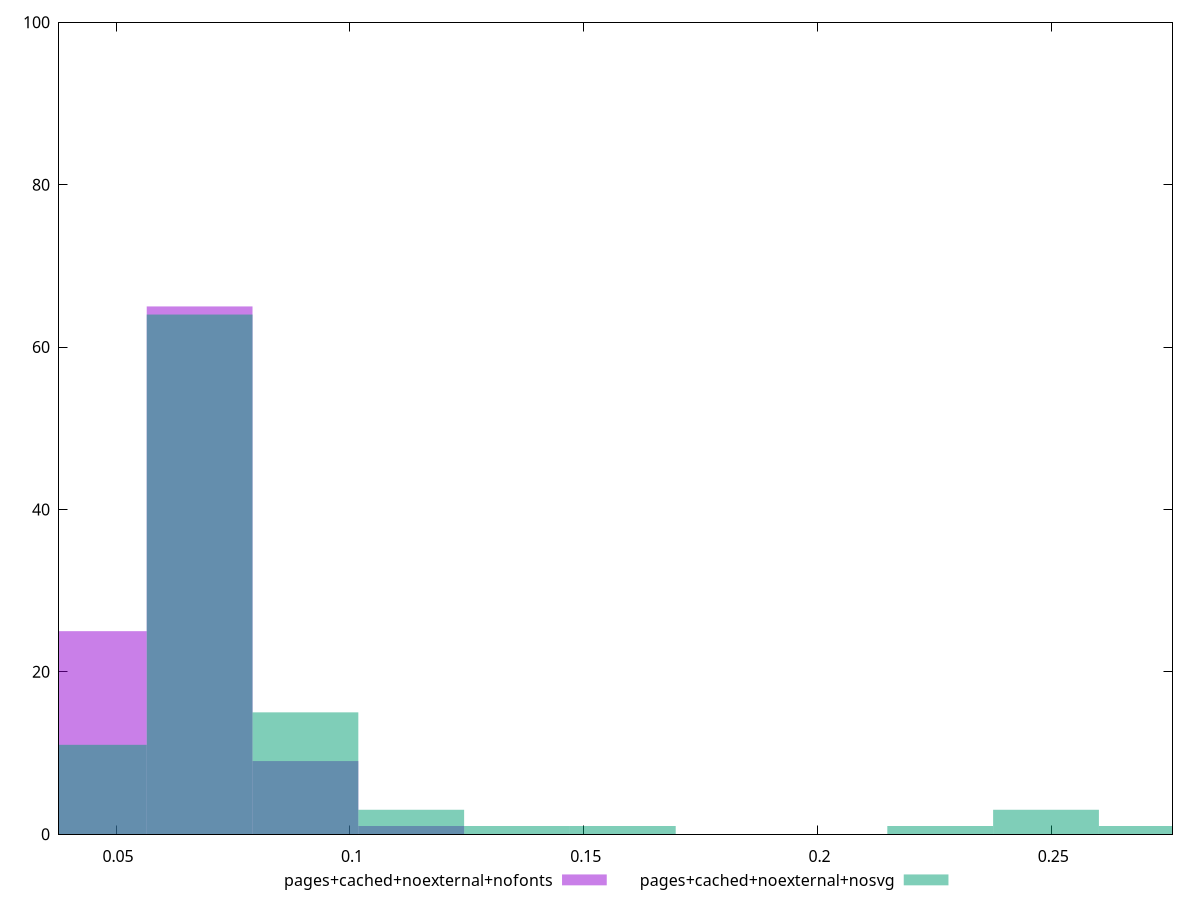 reset

$pagesCachedNoexternalNofonts <<EOF
0.09049214452523519 9
0.04524607226261759 25
0.06786910839392639 65
0.11311518065654398 1
EOF

$pagesCachedNoexternalNosvg <<EOF
0.06786910839392639 64
0.09049214452523519 15
0.24885339744439677 3
0.11311518065654398 3
0.13573821678785278 1
0.04524607226261759 11
0.22623036131308796 1
0.1583612529191616 1
0.27147643357570556 1
EOF

set key outside below
set boxwidth 0.022623036131308796
set xrange [0.0378:0.2759]
set yrange [0:100]
set style fill transparent solid 0.5 noborder
set terminal svg size 640, 500 enhanced background rgb 'white'
set output "report_00007_2020-12-11T15:55:29.892Z/network-rtt/comparison/histogram/6_vs_7.svg"

plot $pagesCachedNoexternalNofonts title "pages+cached+noexternal+nofonts" with boxes, \
     $pagesCachedNoexternalNosvg title "pages+cached+noexternal+nosvg" with boxes

reset
